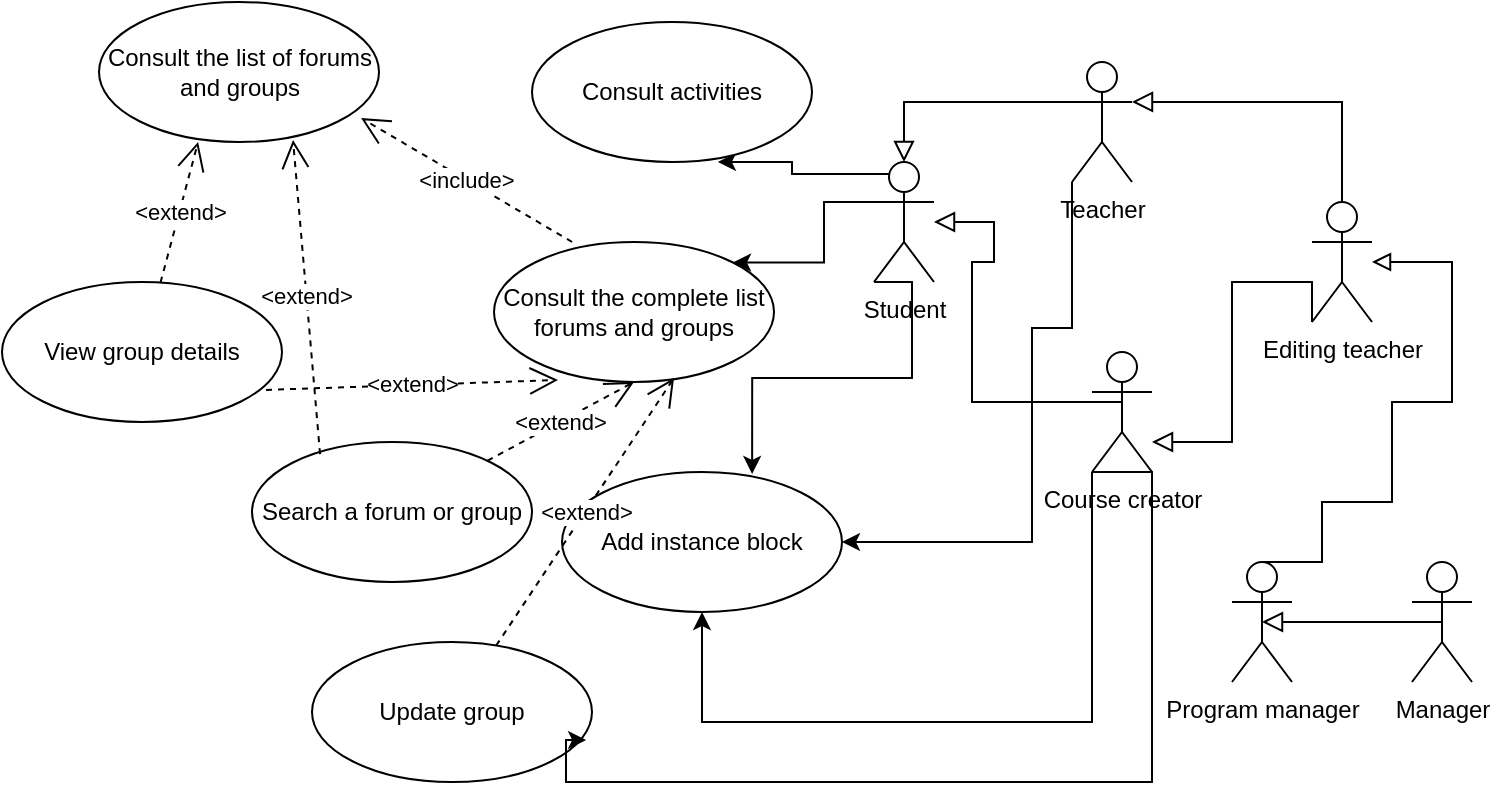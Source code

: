 <mxfile version="28.1.0">
  <diagram name="Page-1" id="3Twom8VmZXj4OrdvxBZu">
    <mxGraphModel dx="872" dy="495" grid="1" gridSize="10" guides="1" tooltips="1" connect="1" arrows="1" fold="1" page="1" pageScale="1" pageWidth="827" pageHeight="1169" math="0" shadow="0">
      <root>
        <mxCell id="0" />
        <mxCell id="1" parent="0" />
        <mxCell id="8oVLSu1m1S_BDH_rNiiH-1" value="Add instance block" style="ellipse;whiteSpace=wrap;html=1;" parent="1" vertex="1">
          <mxGeometry x="505" y="485" width="140" height="70" as="geometry" />
        </mxCell>
        <mxCell id="8oVLSu1m1S_BDH_rNiiH-2" value="View group details" style="ellipse;whiteSpace=wrap;html=1;" parent="1" vertex="1">
          <mxGeometry x="225" y="390" width="140" height="70" as="geometry" />
        </mxCell>
        <mxCell id="8oVLSu1m1S_BDH_rNiiH-3" value="Update group" style="ellipse;whiteSpace=wrap;html=1;" parent="1" vertex="1">
          <mxGeometry x="380" y="570" width="140" height="70" as="geometry" />
        </mxCell>
        <mxCell id="8oVLSu1m1S_BDH_rNiiH-4" value="Search a forum or group" style="ellipse;whiteSpace=wrap;html=1;" parent="1" vertex="1">
          <mxGeometry x="350" y="470" width="140" height="70" as="geometry" />
        </mxCell>
        <mxCell id="8oVLSu1m1S_BDH_rNiiH-5" value="Consult the complete list forums and groups" style="ellipse;whiteSpace=wrap;html=1;" parent="1" vertex="1">
          <mxGeometry x="471" y="370" width="140" height="70" as="geometry" />
        </mxCell>
        <mxCell id="8oVLSu1m1S_BDH_rNiiH-6" value="Consult the list of forums and groups" style="ellipse;whiteSpace=wrap;html=1;" parent="1" vertex="1">
          <mxGeometry x="273.5" y="250" width="140" height="70" as="geometry" />
        </mxCell>
        <mxCell id="9uPFk18R9MpSR1h7lAAM-14" style="edgeStyle=orthogonalEdgeStyle;rounded=0;orthogonalLoop=1;jettySize=auto;html=1;exitX=0;exitY=0.333;exitDx=0;exitDy=0;exitPerimeter=0;entryX=1;entryY=0;entryDx=0;entryDy=0;" parent="1" source="8oVLSu1m1S_BDH_rNiiH-7" target="8oVLSu1m1S_BDH_rNiiH-5" edge="1">
          <mxGeometry relative="1" as="geometry" />
        </mxCell>
        <mxCell id="5-tzHbKNL-7uwhYdKt3a-3" style="edgeStyle=orthogonalEdgeStyle;rounded=0;orthogonalLoop=1;jettySize=auto;html=1;exitX=0.25;exitY=0.1;exitDx=0;exitDy=0;exitPerimeter=0;entryX=0.664;entryY=1;entryDx=0;entryDy=0;entryPerimeter=0;" edge="1" parent="1" source="8oVLSu1m1S_BDH_rNiiH-7" target="5-tzHbKNL-7uwhYdKt3a-1">
          <mxGeometry relative="1" as="geometry">
            <mxPoint x="650" y="260" as="targetPoint" />
            <Array as="points">
              <mxPoint x="620" y="336" />
              <mxPoint x="620" y="330" />
            </Array>
          </mxGeometry>
        </mxCell>
        <mxCell id="8oVLSu1m1S_BDH_rNiiH-7" value="Student" style="shape=umlActor;verticalLabelPosition=bottom;verticalAlign=top;html=1;" parent="1" vertex="1">
          <mxGeometry x="661" y="330" width="30" height="60" as="geometry" />
        </mxCell>
        <mxCell id="5-tzHbKNL-7uwhYdKt3a-8" style="edgeStyle=orthogonalEdgeStyle;rounded=0;orthogonalLoop=1;jettySize=auto;html=1;exitX=0;exitY=1;exitDx=0;exitDy=0;exitPerimeter=0;entryX=0.979;entryY=0.7;entryDx=0;entryDy=0;entryPerimeter=0;" edge="1" parent="1" source="8oVLSu1m1S_BDH_rNiiH-8" target="8oVLSu1m1S_BDH_rNiiH-3">
          <mxGeometry relative="1" as="geometry">
            <mxPoint x="757" y="495" as="sourcePoint" />
            <mxPoint x="507" y="615" as="targetPoint" />
            <Array as="points">
              <mxPoint x="800" y="485" />
              <mxPoint x="800" y="640" />
              <mxPoint x="507" y="640" />
              <mxPoint x="507" y="619" />
            </Array>
          </mxGeometry>
        </mxCell>
        <mxCell id="5-tzHbKNL-7uwhYdKt3a-13" style="edgeStyle=orthogonalEdgeStyle;rounded=0;orthogonalLoop=1;jettySize=auto;html=1;exitX=0.5;exitY=0;exitDx=0;exitDy=0;exitPerimeter=0;endArrow=block;endFill=0;endSize=8;" edge="1" parent="1" source="8oVLSu1m1S_BDH_rNiiH-8" target="8oVLSu1m1S_BDH_rNiiH-7">
          <mxGeometry relative="1" as="geometry">
            <mxPoint x="720" y="360" as="targetPoint" />
            <Array as="points">
              <mxPoint x="785" y="450" />
              <mxPoint x="710" y="450" />
              <mxPoint x="710" y="380" />
              <mxPoint x="721" y="380" />
              <mxPoint x="721" y="360" />
            </Array>
          </mxGeometry>
        </mxCell>
        <mxCell id="8oVLSu1m1S_BDH_rNiiH-8" value="Course creator" style="shape=umlActor;verticalLabelPosition=bottom;verticalAlign=top;html=1;" parent="1" vertex="1">
          <mxGeometry x="770" y="425" width="30" height="60" as="geometry" />
        </mxCell>
        <mxCell id="5-tzHbKNL-7uwhYdKt3a-5" style="edgeStyle=orthogonalEdgeStyle;rounded=0;orthogonalLoop=1;jettySize=auto;html=1;exitX=0;exitY=1;exitDx=0;exitDy=0;exitPerimeter=0;" edge="1" parent="1" source="8oVLSu1m1S_BDH_rNiiH-9" target="8oVLSu1m1S_BDH_rNiiH-1">
          <mxGeometry relative="1" as="geometry">
            <Array as="points">
              <mxPoint x="760" y="413" />
              <mxPoint x="740" y="413" />
              <mxPoint x="740" y="520" />
            </Array>
          </mxGeometry>
        </mxCell>
        <mxCell id="8oVLSu1m1S_BDH_rNiiH-9" value="Teacher" style="shape=umlActor;verticalLabelPosition=bottom;verticalAlign=top;html=1;" parent="1" vertex="1">
          <mxGeometry x="760" y="280" width="30" height="60" as="geometry" />
        </mxCell>
        <mxCell id="5-tzHbKNL-7uwhYdKt3a-16" style="edgeStyle=orthogonalEdgeStyle;rounded=0;orthogonalLoop=1;jettySize=auto;html=1;exitX=0;exitY=1;exitDx=0;exitDy=0;exitPerimeter=0;endArrow=block;endFill=0;endSize=8;" edge="1" parent="1" source="8oVLSu1m1S_BDH_rNiiH-10" target="8oVLSu1m1S_BDH_rNiiH-8">
          <mxGeometry relative="1" as="geometry">
            <Array as="points">
              <mxPoint x="880" y="390" />
              <mxPoint x="840" y="390" />
              <mxPoint x="840" y="470" />
            </Array>
          </mxGeometry>
        </mxCell>
        <mxCell id="8oVLSu1m1S_BDH_rNiiH-10" value="Editing teacher" style="shape=umlActor;verticalLabelPosition=bottom;verticalAlign=top;html=1;" parent="1" vertex="1">
          <mxGeometry x="880" y="350" width="30" height="60" as="geometry" />
        </mxCell>
        <mxCell id="5-tzHbKNL-7uwhYdKt3a-17" style="edgeStyle=orthogonalEdgeStyle;rounded=0;orthogonalLoop=1;jettySize=auto;html=1;exitX=0.5;exitY=0;exitDx=0;exitDy=0;exitPerimeter=0;endArrow=block;endFill=0;endSize=7;" edge="1" parent="1" source="8oVLSu1m1S_BDH_rNiiH-11" target="8oVLSu1m1S_BDH_rNiiH-10">
          <mxGeometry relative="1" as="geometry">
            <Array as="points">
              <mxPoint x="885" y="500" />
              <mxPoint x="920" y="500" />
              <mxPoint x="920" y="450" />
              <mxPoint x="950" y="450" />
              <mxPoint x="950" y="380" />
            </Array>
          </mxGeometry>
        </mxCell>
        <mxCell id="8oVLSu1m1S_BDH_rNiiH-11" value="Program manager" style="shape=umlActor;verticalLabelPosition=bottom;verticalAlign=top;html=1;" parent="1" vertex="1">
          <mxGeometry x="840" y="530" width="30" height="60" as="geometry" />
        </mxCell>
        <mxCell id="5-tzHbKNL-7uwhYdKt3a-18" style="edgeStyle=orthogonalEdgeStyle;rounded=0;orthogonalLoop=1;jettySize=auto;html=1;exitX=0.5;exitY=0.5;exitDx=0;exitDy=0;exitPerimeter=0;entryX=0.5;entryY=0.5;entryDx=0;entryDy=0;entryPerimeter=0;endArrow=block;endFill=0;endSize=8;" edge="1" parent="1" source="8oVLSu1m1S_BDH_rNiiH-12" target="8oVLSu1m1S_BDH_rNiiH-11">
          <mxGeometry relative="1" as="geometry" />
        </mxCell>
        <mxCell id="8oVLSu1m1S_BDH_rNiiH-12" value="Manager" style="shape=umlActor;verticalLabelPosition=bottom;verticalAlign=top;html=1;" parent="1" vertex="1">
          <mxGeometry x="930" y="530" width="30" height="60" as="geometry" />
        </mxCell>
        <mxCell id="9uPFk18R9MpSR1h7lAAM-2" value="&amp;lt;include&amp;gt;" style="endArrow=open;endSize=12;dashed=1;html=1;rounded=0;entryX=0.936;entryY=0.829;entryDx=0;entryDy=0;entryPerimeter=0;exitX=0.279;exitY=0;exitDx=0;exitDy=0;exitPerimeter=0;" parent="1" source="8oVLSu1m1S_BDH_rNiiH-5" target="8oVLSu1m1S_BDH_rNiiH-6" edge="1">
          <mxGeometry x="0.007" width="160" relative="1" as="geometry">
            <mxPoint x="330" y="350" as="sourcePoint" />
            <mxPoint x="490" y="350" as="targetPoint" />
            <mxPoint as="offset" />
          </mxGeometry>
        </mxCell>
        <mxCell id="9uPFk18R9MpSR1h7lAAM-3" value="&amp;lt;extend&amp;gt;" style="endArrow=open;endSize=12;dashed=1;html=1;rounded=0;entryX=0.643;entryY=0.971;entryDx=0;entryDy=0;entryPerimeter=0;" parent="1" source="8oVLSu1m1S_BDH_rNiiH-3" target="8oVLSu1m1S_BDH_rNiiH-5" edge="1">
          <mxGeometry width="160" relative="1" as="geometry">
            <mxPoint x="330" y="350" as="sourcePoint" />
            <mxPoint x="490" y="350" as="targetPoint" />
          </mxGeometry>
        </mxCell>
        <mxCell id="9uPFk18R9MpSR1h7lAAM-4" value="&amp;lt;extend&amp;gt;" style="endArrow=open;endSize=12;dashed=1;html=1;rounded=0;entryX=0.354;entryY=1;entryDx=0;entryDy=0;entryPerimeter=0;" parent="1" edge="1" target="8oVLSu1m1S_BDH_rNiiH-6" source="8oVLSu1m1S_BDH_rNiiH-2">
          <mxGeometry width="160" relative="1" as="geometry">
            <mxPoint x="359.96" y="418" as="sourcePoint" />
            <mxPoint x="418.06" y="319.02" as="targetPoint" />
          </mxGeometry>
        </mxCell>
        <mxCell id="9uPFk18R9MpSR1h7lAAM-5" value="&amp;lt;extend&amp;gt;" style="endArrow=open;endSize=12;dashed=1;html=1;rounded=0;exitX=0.943;exitY=0.771;exitDx=0;exitDy=0;exitPerimeter=0;" parent="1" source="8oVLSu1m1S_BDH_rNiiH-2" edge="1">
          <mxGeometry width="160" relative="1" as="geometry">
            <mxPoint x="330" y="350" as="sourcePoint" />
            <mxPoint x="503" y="439" as="targetPoint" />
          </mxGeometry>
        </mxCell>
        <mxCell id="9uPFk18R9MpSR1h7lAAM-6" value="&amp;lt;extend&amp;gt;" style="endArrow=open;endSize=12;dashed=1;html=1;rounded=0;entryX=0.5;entryY=1;entryDx=0;entryDy=0;" parent="1" source="8oVLSu1m1S_BDH_rNiiH-4" target="8oVLSu1m1S_BDH_rNiiH-5" edge="1">
          <mxGeometry width="160" relative="1" as="geometry">
            <mxPoint x="330" y="350" as="sourcePoint" />
            <mxPoint x="490" y="350" as="targetPoint" />
          </mxGeometry>
        </mxCell>
        <mxCell id="9uPFk18R9MpSR1h7lAAM-7" value="&amp;lt;extend&amp;gt;" style="endArrow=open;endSize=12;dashed=1;html=1;rounded=0;entryX=0.693;entryY=0.986;entryDx=0;entryDy=0;entryPerimeter=0;exitX=0.243;exitY=0.086;exitDx=0;exitDy=0;exitPerimeter=0;" parent="1" source="8oVLSu1m1S_BDH_rNiiH-4" target="8oVLSu1m1S_BDH_rNiiH-6" edge="1">
          <mxGeometry width="160" relative="1" as="geometry">
            <mxPoint x="330" y="350" as="sourcePoint" />
            <mxPoint x="490" y="350" as="targetPoint" />
          </mxGeometry>
        </mxCell>
        <mxCell id="5-tzHbKNL-7uwhYdKt3a-1" value="Consult activities" style="ellipse;whiteSpace=wrap;html=1;" vertex="1" parent="1">
          <mxGeometry x="490" y="260" width="140" height="70" as="geometry" />
        </mxCell>
        <mxCell id="5-tzHbKNL-7uwhYdKt3a-4" style="edgeStyle=orthogonalEdgeStyle;rounded=0;orthogonalLoop=1;jettySize=auto;html=1;exitX=0;exitY=1;exitDx=0;exitDy=0;exitPerimeter=0;entryX=0.679;entryY=0.014;entryDx=0;entryDy=0;entryPerimeter=0;" edge="1" parent="1" source="8oVLSu1m1S_BDH_rNiiH-7" target="8oVLSu1m1S_BDH_rNiiH-1">
          <mxGeometry relative="1" as="geometry">
            <Array as="points">
              <mxPoint x="680" y="390" />
              <mxPoint x="680" y="438" />
              <mxPoint x="600" y="438" />
            </Array>
          </mxGeometry>
        </mxCell>
        <mxCell id="5-tzHbKNL-7uwhYdKt3a-6" style="edgeStyle=orthogonalEdgeStyle;rounded=0;orthogonalLoop=1;jettySize=auto;html=1;entryX=0.5;entryY=1;entryDx=0;entryDy=0;" edge="1" parent="1" source="8oVLSu1m1S_BDH_rNiiH-8" target="8oVLSu1m1S_BDH_rNiiH-1">
          <mxGeometry relative="1" as="geometry">
            <mxPoint x="840" y="575" as="sourcePoint" />
            <mxPoint x="582.98" y="590.99" as="targetPoint" />
            <Array as="points">
              <mxPoint x="770" y="610" />
              <mxPoint x="575" y="610" />
            </Array>
          </mxGeometry>
        </mxCell>
        <mxCell id="5-tzHbKNL-7uwhYdKt3a-11" style="edgeStyle=orthogonalEdgeStyle;rounded=0;orthogonalLoop=1;jettySize=auto;html=1;exitX=0;exitY=0.333;exitDx=0;exitDy=0;exitPerimeter=0;entryX=0.5;entryY=0;entryDx=0;entryDy=0;entryPerimeter=0;endArrow=block;endFill=0;endSize=8;" edge="1" parent="1" source="8oVLSu1m1S_BDH_rNiiH-9" target="8oVLSu1m1S_BDH_rNiiH-7">
          <mxGeometry relative="1" as="geometry" />
        </mxCell>
        <mxCell id="5-tzHbKNL-7uwhYdKt3a-15" style="edgeStyle=orthogonalEdgeStyle;rounded=0;orthogonalLoop=1;jettySize=auto;html=1;exitX=0.5;exitY=0;exitDx=0;exitDy=0;exitPerimeter=0;entryX=1;entryY=0.333;entryDx=0;entryDy=0;entryPerimeter=0;endArrow=block;endFill=0;endSize=8;" edge="1" parent="1" source="8oVLSu1m1S_BDH_rNiiH-10" target="8oVLSu1m1S_BDH_rNiiH-9">
          <mxGeometry relative="1" as="geometry" />
        </mxCell>
      </root>
    </mxGraphModel>
  </diagram>
</mxfile>
